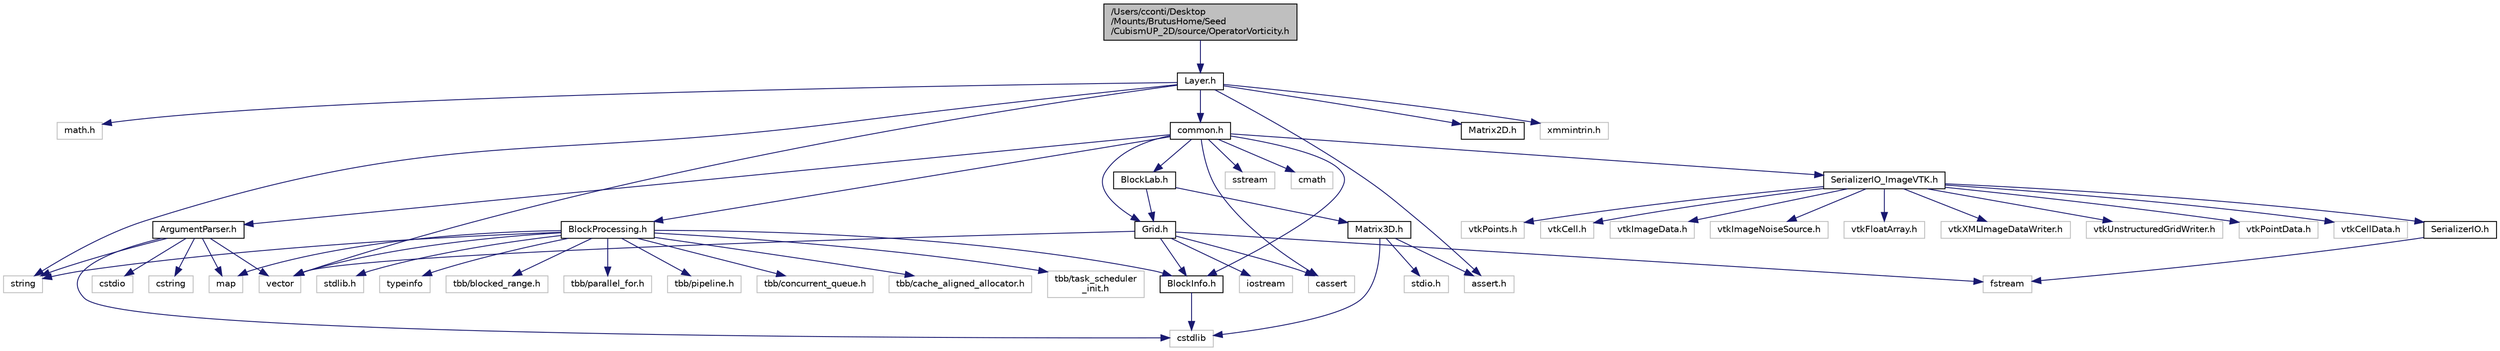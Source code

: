 digraph "/Users/cconti/Desktop/Mounts/BrutusHome/Seed/CubismUP_2D/source/OperatorVorticity.h"
{
  edge [fontname="Helvetica",fontsize="10",labelfontname="Helvetica",labelfontsize="10"];
  node [fontname="Helvetica",fontsize="10",shape=record];
  Node1 [label="/Users/cconti/Desktop\l/Mounts/BrutusHome/Seed\l/CubismUP_2D/source/OperatorVorticity.h",height=0.2,width=0.4,color="black", fillcolor="grey75", style="filled", fontcolor="black"];
  Node1 -> Node2 [color="midnightblue",fontsize="10",style="solid",fontname="Helvetica"];
  Node2 [label="Layer.h",height=0.2,width=0.4,color="black", fillcolor="white", style="filled",URL="$_layer_8h.html"];
  Node2 -> Node3 [color="midnightblue",fontsize="10",style="solid",fontname="Helvetica"];
  Node3 [label="math.h",height=0.2,width=0.4,color="grey75", fillcolor="white", style="filled"];
  Node2 -> Node4 [color="midnightblue",fontsize="10",style="solid",fontname="Helvetica"];
  Node4 [label="string",height=0.2,width=0.4,color="grey75", fillcolor="white", style="filled"];
  Node2 -> Node5 [color="midnightblue",fontsize="10",style="solid",fontname="Helvetica"];
  Node5 [label="vector",height=0.2,width=0.4,color="grey75", fillcolor="white", style="filled"];
  Node2 -> Node6 [color="midnightblue",fontsize="10",style="solid",fontname="Helvetica"];
  Node6 [label="assert.h",height=0.2,width=0.4,color="grey75", fillcolor="white", style="filled"];
  Node2 -> Node7 [color="midnightblue",fontsize="10",style="solid",fontname="Helvetica"];
  Node7 [label="Matrix2D.h",height=0.2,width=0.4,color="black", fillcolor="white", style="filled",URL="$_matrix2_d_8h.html"];
  Node2 -> Node8 [color="midnightblue",fontsize="10",style="solid",fontname="Helvetica"];
  Node8 [label="common.h",height=0.2,width=0.4,color="black", fillcolor="white", style="filled",URL="$common_8h.html"];
  Node8 -> Node9 [color="midnightblue",fontsize="10",style="solid",fontname="Helvetica"];
  Node9 [label="cassert",height=0.2,width=0.4,color="grey75", fillcolor="white", style="filled"];
  Node8 -> Node10 [color="midnightblue",fontsize="10",style="solid",fontname="Helvetica"];
  Node10 [label="sstream",height=0.2,width=0.4,color="grey75", fillcolor="white", style="filled"];
  Node8 -> Node11 [color="midnightblue",fontsize="10",style="solid",fontname="Helvetica"];
  Node11 [label="cmath",height=0.2,width=0.4,color="grey75", fillcolor="white", style="filled"];
  Node8 -> Node12 [color="midnightblue",fontsize="10",style="solid",fontname="Helvetica"];
  Node12 [label="ArgumentParser.h",height=0.2,width=0.4,color="black", fillcolor="white", style="filled",URL="$_argument_parser_8h.html"];
  Node12 -> Node13 [color="midnightblue",fontsize="10",style="solid",fontname="Helvetica"];
  Node13 [label="cstdio",height=0.2,width=0.4,color="grey75", fillcolor="white", style="filled"];
  Node12 -> Node14 [color="midnightblue",fontsize="10",style="solid",fontname="Helvetica"];
  Node14 [label="cstdlib",height=0.2,width=0.4,color="grey75", fillcolor="white", style="filled"];
  Node12 -> Node15 [color="midnightblue",fontsize="10",style="solid",fontname="Helvetica"];
  Node15 [label="cstring",height=0.2,width=0.4,color="grey75", fillcolor="white", style="filled"];
  Node12 -> Node16 [color="midnightblue",fontsize="10",style="solid",fontname="Helvetica"];
  Node16 [label="map",height=0.2,width=0.4,color="grey75", fillcolor="white", style="filled"];
  Node12 -> Node5 [color="midnightblue",fontsize="10",style="solid",fontname="Helvetica"];
  Node12 -> Node4 [color="midnightblue",fontsize="10",style="solid",fontname="Helvetica"];
  Node8 -> Node17 [color="midnightblue",fontsize="10",style="solid",fontname="Helvetica"];
  Node17 [label="Grid.h",height=0.2,width=0.4,color="black", fillcolor="white", style="filled",URL="$_grid_8h.html"];
  Node17 -> Node5 [color="midnightblue",fontsize="10",style="solid",fontname="Helvetica"];
  Node17 -> Node18 [color="midnightblue",fontsize="10",style="solid",fontname="Helvetica"];
  Node18 [label="iostream",height=0.2,width=0.4,color="grey75", fillcolor="white", style="filled"];
  Node17 -> Node19 [color="midnightblue",fontsize="10",style="solid",fontname="Helvetica"];
  Node19 [label="fstream",height=0.2,width=0.4,color="grey75", fillcolor="white", style="filled"];
  Node17 -> Node9 [color="midnightblue",fontsize="10",style="solid",fontname="Helvetica"];
  Node17 -> Node20 [color="midnightblue",fontsize="10",style="solid",fontname="Helvetica"];
  Node20 [label="BlockInfo.h",height=0.2,width=0.4,color="black", fillcolor="white", style="filled",URL="$_block_info_8h.html"];
  Node20 -> Node14 [color="midnightblue",fontsize="10",style="solid",fontname="Helvetica"];
  Node8 -> Node20 [color="midnightblue",fontsize="10",style="solid",fontname="Helvetica"];
  Node8 -> Node21 [color="midnightblue",fontsize="10",style="solid",fontname="Helvetica"];
  Node21 [label="SerializerIO_ImageVTK.h",height=0.2,width=0.4,color="black", fillcolor="white", style="filled",URL="$_serializer_i_o___image_v_t_k_8h.html"];
  Node21 -> Node22 [color="midnightblue",fontsize="10",style="solid",fontname="Helvetica"];
  Node22 [label="vtkPoints.h",height=0.2,width=0.4,color="grey75", fillcolor="white", style="filled"];
  Node21 -> Node23 [color="midnightblue",fontsize="10",style="solid",fontname="Helvetica"];
  Node23 [label="vtkCell.h",height=0.2,width=0.4,color="grey75", fillcolor="white", style="filled"];
  Node21 -> Node24 [color="midnightblue",fontsize="10",style="solid",fontname="Helvetica"];
  Node24 [label="vtkImageData.h",height=0.2,width=0.4,color="grey75", fillcolor="white", style="filled"];
  Node21 -> Node25 [color="midnightblue",fontsize="10",style="solid",fontname="Helvetica"];
  Node25 [label="vtkImageNoiseSource.h",height=0.2,width=0.4,color="grey75", fillcolor="white", style="filled"];
  Node21 -> Node26 [color="midnightblue",fontsize="10",style="solid",fontname="Helvetica"];
  Node26 [label="vtkFloatArray.h",height=0.2,width=0.4,color="grey75", fillcolor="white", style="filled"];
  Node21 -> Node27 [color="midnightblue",fontsize="10",style="solid",fontname="Helvetica"];
  Node27 [label="vtkXMLImageDataWriter.h",height=0.2,width=0.4,color="grey75", fillcolor="white", style="filled"];
  Node21 -> Node28 [color="midnightblue",fontsize="10",style="solid",fontname="Helvetica"];
  Node28 [label="vtkUnstructuredGridWriter.h",height=0.2,width=0.4,color="grey75", fillcolor="white", style="filled"];
  Node21 -> Node29 [color="midnightblue",fontsize="10",style="solid",fontname="Helvetica"];
  Node29 [label="vtkPointData.h",height=0.2,width=0.4,color="grey75", fillcolor="white", style="filled"];
  Node21 -> Node30 [color="midnightblue",fontsize="10",style="solid",fontname="Helvetica"];
  Node30 [label="vtkCellData.h",height=0.2,width=0.4,color="grey75", fillcolor="white", style="filled"];
  Node21 -> Node31 [color="midnightblue",fontsize="10",style="solid",fontname="Helvetica"];
  Node31 [label="SerializerIO.h",height=0.2,width=0.4,color="black", fillcolor="white", style="filled",URL="$_serializer_i_o_8h.html"];
  Node31 -> Node19 [color="midnightblue",fontsize="10",style="solid",fontname="Helvetica"];
  Node8 -> Node32 [color="midnightblue",fontsize="10",style="solid",fontname="Helvetica"];
  Node32 [label="BlockProcessing.h",height=0.2,width=0.4,color="black", fillcolor="white", style="filled",URL="$_block_processing_8h.html"];
  Node32 -> Node33 [color="midnightblue",fontsize="10",style="solid",fontname="Helvetica"];
  Node33 [label="stdlib.h",height=0.2,width=0.4,color="grey75", fillcolor="white", style="filled"];
  Node32 -> Node5 [color="midnightblue",fontsize="10",style="solid",fontname="Helvetica"];
  Node32 -> Node16 [color="midnightblue",fontsize="10",style="solid",fontname="Helvetica"];
  Node32 -> Node4 [color="midnightblue",fontsize="10",style="solid",fontname="Helvetica"];
  Node32 -> Node34 [color="midnightblue",fontsize="10",style="solid",fontname="Helvetica"];
  Node34 [label="typeinfo",height=0.2,width=0.4,color="grey75", fillcolor="white", style="filled"];
  Node32 -> Node20 [color="midnightblue",fontsize="10",style="solid",fontname="Helvetica"];
  Node32 -> Node35 [color="midnightblue",fontsize="10",style="solid",fontname="Helvetica"];
  Node35 [label="tbb/blocked_range.h",height=0.2,width=0.4,color="grey75", fillcolor="white", style="filled"];
  Node32 -> Node36 [color="midnightblue",fontsize="10",style="solid",fontname="Helvetica"];
  Node36 [label="tbb/parallel_for.h",height=0.2,width=0.4,color="grey75", fillcolor="white", style="filled"];
  Node32 -> Node37 [color="midnightblue",fontsize="10",style="solid",fontname="Helvetica"];
  Node37 [label="tbb/pipeline.h",height=0.2,width=0.4,color="grey75", fillcolor="white", style="filled"];
  Node32 -> Node38 [color="midnightblue",fontsize="10",style="solid",fontname="Helvetica"];
  Node38 [label="tbb/concurrent_queue.h",height=0.2,width=0.4,color="grey75", fillcolor="white", style="filled"];
  Node32 -> Node39 [color="midnightblue",fontsize="10",style="solid",fontname="Helvetica"];
  Node39 [label="tbb/cache_aligned_allocator.h",height=0.2,width=0.4,color="grey75", fillcolor="white", style="filled"];
  Node32 -> Node40 [color="midnightblue",fontsize="10",style="solid",fontname="Helvetica"];
  Node40 [label="tbb/task_scheduler\l_init.h",height=0.2,width=0.4,color="grey75", fillcolor="white", style="filled"];
  Node8 -> Node41 [color="midnightblue",fontsize="10",style="solid",fontname="Helvetica"];
  Node41 [label="BlockLab.h",height=0.2,width=0.4,color="black", fillcolor="white", style="filled",URL="$_block_lab_8h.html"];
  Node41 -> Node42 [color="midnightblue",fontsize="10",style="solid",fontname="Helvetica"];
  Node42 [label="Matrix3D.h",height=0.2,width=0.4,color="black", fillcolor="white", style="filled",URL="$_matrix3_d_8h.html"];
  Node42 -> Node6 [color="midnightblue",fontsize="10",style="solid",fontname="Helvetica"];
  Node42 -> Node43 [color="midnightblue",fontsize="10",style="solid",fontname="Helvetica"];
  Node43 [label="stdio.h",height=0.2,width=0.4,color="grey75", fillcolor="white", style="filled"];
  Node42 -> Node14 [color="midnightblue",fontsize="10",style="solid",fontname="Helvetica"];
  Node41 -> Node17 [color="midnightblue",fontsize="10",style="solid",fontname="Helvetica"];
  Node2 -> Node44 [color="midnightblue",fontsize="10",style="solid",fontname="Helvetica"];
  Node44 [label="xmmintrin.h",height=0.2,width=0.4,color="grey75", fillcolor="white", style="filled"];
}
